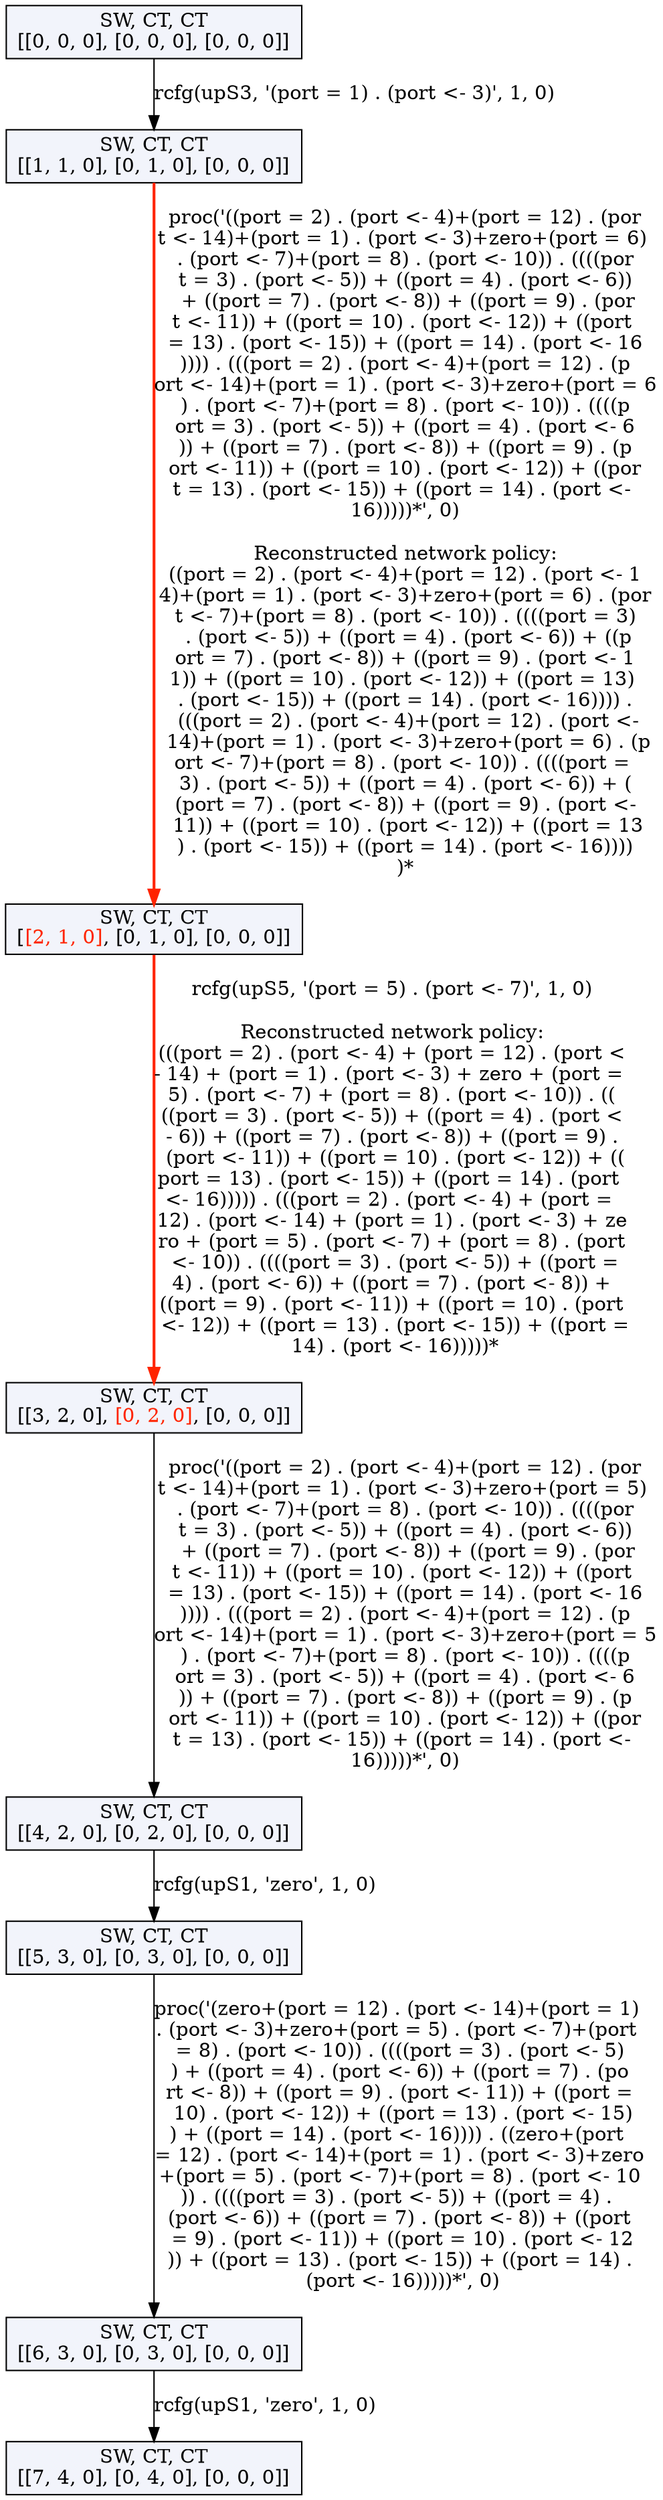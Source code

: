 digraph g {
n0 [label=<SW, CT, CT<br/>[[0, 0, 0], [0, 0, 0], [0, 0, 0]]>, shape=rectangle, style=filled, fillcolor="#F2F4FB"];
n1 [label=<SW, CT, CT<br/>[[1, 1, 0], [0, 1, 0], [0, 0, 0]]>, shape=rectangle, style=filled, fillcolor="#F2F4FB"];
n0 -> n1 [label="rcfg(upS3, '(port = 1) . (port <- 3)', 1, 0)", color="#000000", penwidth=1.0];
n2 [label=<SW, CT, CT<br/>[<font color="#FF2400">[2, 1, 0]</font>, [0, 1, 0], [0, 0, 0]]>, shape=rectangle, style=filled, fillcolor="#F2F4FB"];
n1 -> n2 [label="proc('((port = 2) . (port <- 4)+(port = 12) . (por
t <- 14)+(port = 1) . (port <- 3)+zero+(port = 6) 
. (port <- 7)+(port = 8) . (port <- 10)) . ((((por
t = 3) . (port <- 5)) + ((port = 4) . (port <- 6))
 + ((port = 7) . (port <- 8)) + ((port = 9) . (por
t <- 11)) + ((port = 10) . (port <- 12)) + ((port 
= 13) . (port <- 15)) + ((port = 14) . (port <- 16
)))) . (((port = 2) . (port <- 4)+(port = 12) . (p
ort <- 14)+(port = 1) . (port <- 3)+zero+(port = 6
) . (port <- 7)+(port = 8) . (port <- 10)) . ((((p
ort = 3) . (port <- 5)) + ((port = 4) . (port <- 6
)) + ((port = 7) . (port <- 8)) + ((port = 9) . (p
ort <- 11)) + ((port = 10) . (port <- 12)) + ((por
t = 13) . (port <- 15)) + ((port = 14) . (port <- 
16)))))*', 0)

Reconstructed network policy:
((port = 2) . (port <- 4)+(port = 12) . (port <- 1
4)+(port = 1) . (port <- 3)+zero+(port = 6) . (por
t <- 7)+(port = 8) . (port <- 10)) . ((((port = 3)
 . (port <- 5)) + ((port = 4) . (port <- 6)) + ((p
ort = 7) . (port <- 8)) + ((port = 9) . (port <- 1
1)) + ((port = 10) . (port <- 12)) + ((port = 13) 
. (port <- 15)) + ((port = 14) . (port <- 16)))) .
 (((port = 2) . (port <- 4)+(port = 12) . (port <-
 14)+(port = 1) . (port <- 3)+zero+(port = 6) . (p
ort <- 7)+(port = 8) . (port <- 10)) . ((((port = 
3) . (port <- 5)) + ((port = 4) . (port <- 6)) + (
(port = 7) . (port <- 8)) + ((port = 9) . (port <-
 11)) + ((port = 10) . (port <- 12)) + ((port = 13
) . (port <- 15)) + ((port = 14) . (port <- 16))))
)*", color="#FF2400", penwidth=2.0];
n3 [label=<SW, CT, CT<br/>[[3, 2, 0], <font color="#FF2400">[0, 2, 0]</font>, [0, 0, 0]]>, shape=rectangle, style=filled, fillcolor="#F2F4FB"];
n2 -> n3 [label="rcfg(upS5, '(port = 5) . (port <- 7)', 1, 0)

Reconstructed network policy:
(((port = 2) . (port <- 4) + (port = 12) . (port <
- 14) + (port = 1) . (port <- 3) + zero + (port = 
5) . (port <- 7) + (port = 8) . (port <- 10)) . ((
((port = 3) . (port <- 5)) + ((port = 4) . (port <
- 6)) + ((port = 7) . (port <- 8)) + ((port = 9) .
 (port <- 11)) + ((port = 10) . (port <- 12)) + ((
port = 13) . (port <- 15)) + ((port = 14) . (port 
<- 16))))) . (((port = 2) . (port <- 4) + (port = 
12) . (port <- 14) + (port = 1) . (port <- 3) + ze
ro + (port = 5) . (port <- 7) + (port = 8) . (port
 <- 10)) . ((((port = 3) . (port <- 5)) + ((port =
 4) . (port <- 6)) + ((port = 7) . (port <- 8)) + 
((port = 9) . (port <- 11)) + ((port = 10) . (port
 <- 12)) + ((port = 13) . (port <- 15)) + ((port =
 14) . (port <- 16)))))*", color="#FF2400", penwidth=2.0];
n4 [label=<SW, CT, CT<br/>[[4, 2, 0], [0, 2, 0], [0, 0, 0]]>, shape=rectangle, style=filled, fillcolor="#F2F4FB"];
n3 -> n4 [label="proc('((port = 2) . (port <- 4)+(port = 12) . (por
t <- 14)+(port = 1) . (port <- 3)+zero+(port = 5) 
. (port <- 7)+(port = 8) . (port <- 10)) . ((((por
t = 3) . (port <- 5)) + ((port = 4) . (port <- 6))
 + ((port = 7) . (port <- 8)) + ((port = 9) . (por
t <- 11)) + ((port = 10) . (port <- 12)) + ((port 
= 13) . (port <- 15)) + ((port = 14) . (port <- 16
)))) . (((port = 2) . (port <- 4)+(port = 12) . (p
ort <- 14)+(port = 1) . (port <- 3)+zero+(port = 5
) . (port <- 7)+(port = 8) . (port <- 10)) . ((((p
ort = 3) . (port <- 5)) + ((port = 4) . (port <- 6
)) + ((port = 7) . (port <- 8)) + ((port = 9) . (p
ort <- 11)) + ((port = 10) . (port <- 12)) + ((por
t = 13) . (port <- 15)) + ((port = 14) . (port <- 
16)))))*', 0)", color="#000000", penwidth=1.0];
n5 [label=<SW, CT, CT<br/>[[5, 3, 0], [0, 3, 0], [0, 0, 0]]>, shape=rectangle, style=filled, fillcolor="#F2F4FB"];
n4 -> n5 [label="rcfg(upS1, 'zero', 1, 0)", color="#000000", penwidth=1.0];
n6 [label=<SW, CT, CT<br/>[[6, 3, 0], [0, 3, 0], [0, 0, 0]]>, shape=rectangle, style=filled, fillcolor="#F2F4FB"];
n5 -> n6 [label="proc('(zero+(port = 12) . (port <- 14)+(port = 1) 
. (port <- 3)+zero+(port = 5) . (port <- 7)+(port 
= 8) . (port <- 10)) . ((((port = 3) . (port <- 5)
) + ((port = 4) . (port <- 6)) + ((port = 7) . (po
rt <- 8)) + ((port = 9) . (port <- 11)) + ((port =
 10) . (port <- 12)) + ((port = 13) . (port <- 15)
) + ((port = 14) . (port <- 16)))) . ((zero+(port 
= 12) . (port <- 14)+(port = 1) . (port <- 3)+zero
+(port = 5) . (port <- 7)+(port = 8) . (port <- 10
)) . ((((port = 3) . (port <- 5)) + ((port = 4) . 
(port <- 6)) + ((port = 7) . (port <- 8)) + ((port
 = 9) . (port <- 11)) + ((port = 10) . (port <- 12
)) + ((port = 13) . (port <- 15)) + ((port = 14) .
 (port <- 16)))))*', 0)", color="#000000", penwidth=1.0];
n7 [label=<SW, CT, CT<br/>[[7, 4, 0], [0, 4, 0], [0, 0, 0]]>, shape=rectangle, style=filled, fillcolor="#F2F4FB"];
n6 -> n7 [label="rcfg(upS1, 'zero', 1, 0)", color="#000000", penwidth=1.0];
}